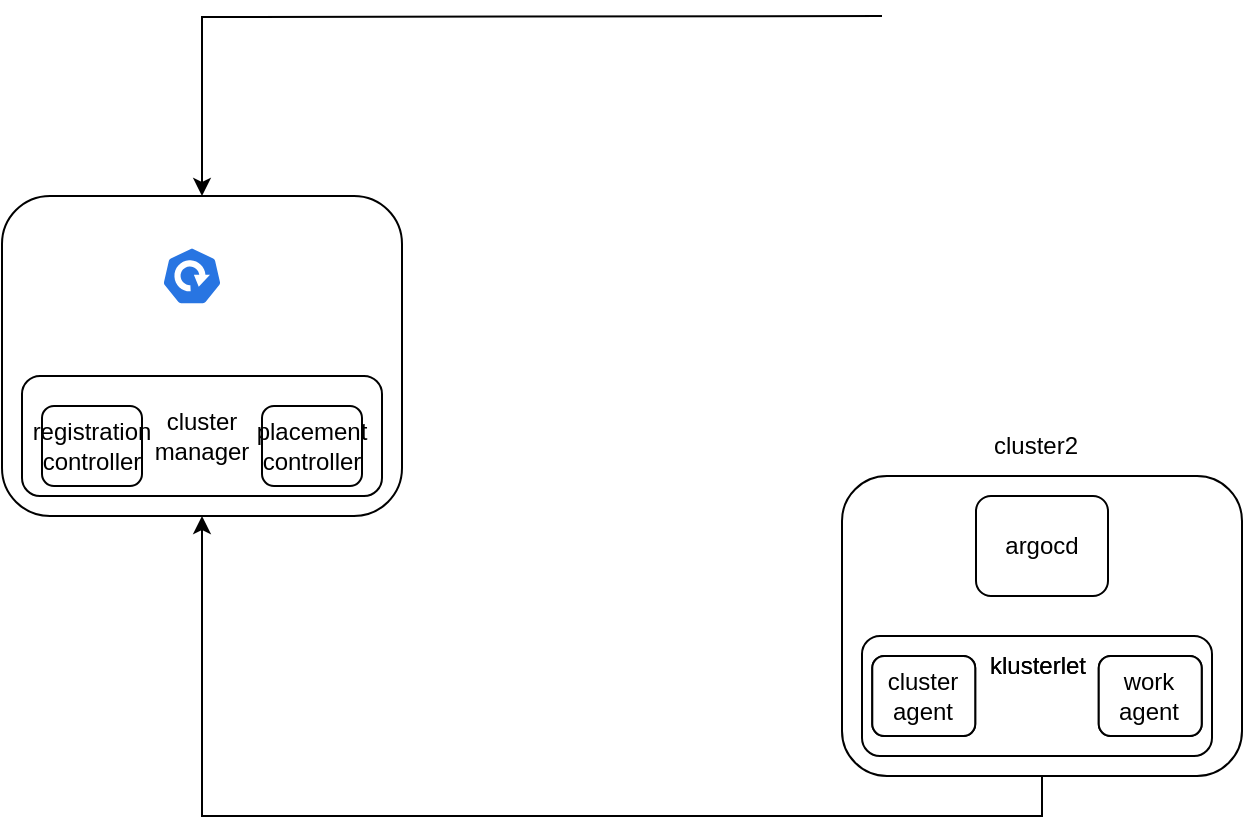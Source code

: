 <mxfile version="21.0.6" type="github">
  <diagram name="Page-1" id="jYxdMA6Qu_grdp9TFzYa">
    <mxGraphModel dx="1674" dy="681" grid="1" gridSize="10" guides="1" tooltips="1" connect="1" arrows="1" fold="1" page="1" pageScale="1" pageWidth="827" pageHeight="1169" math="0" shadow="0">
      <root>
        <mxCell id="0" />
        <mxCell id="1" parent="0" />
        <mxCell id="rvvf9mno5lWTCZXlrnOx-1" value="" style="rounded=1;whiteSpace=wrap;html=1;" vertex="1" parent="1">
          <mxGeometry x="160" y="280" width="200" height="160" as="geometry" />
        </mxCell>
        <mxCell id="rvvf9mno5lWTCZXlrnOx-6" style="edgeStyle=orthogonalEdgeStyle;rounded=0;orthogonalLoop=1;jettySize=auto;html=1;exitX=0;exitY=0.5;exitDx=0;exitDy=0;" edge="1" parent="1" target="rvvf9mno5lWTCZXlrnOx-1">
          <mxGeometry relative="1" as="geometry">
            <mxPoint x="600" y="190" as="sourcePoint" />
          </mxGeometry>
        </mxCell>
        <mxCell id="rvvf9mno5lWTCZXlrnOx-7" style="edgeStyle=orthogonalEdgeStyle;rounded=0;orthogonalLoop=1;jettySize=auto;html=1;exitX=0.5;exitY=1;exitDx=0;exitDy=0;entryX=0.5;entryY=1;entryDx=0;entryDy=0;" edge="1" parent="1" source="rvvf9mno5lWTCZXlrnOx-3" target="rvvf9mno5lWTCZXlrnOx-1">
          <mxGeometry relative="1" as="geometry" />
        </mxCell>
        <mxCell id="rvvf9mno5lWTCZXlrnOx-3" value="" style="rounded=1;whiteSpace=wrap;html=1;" vertex="1" parent="1">
          <mxGeometry x="580" y="420" width="200" height="150" as="geometry" />
        </mxCell>
        <mxCell id="rvvf9mno5lWTCZXlrnOx-8" value="argocd" style="rounded=1;whiteSpace=wrap;html=1;" vertex="1" parent="1">
          <mxGeometry x="647" y="430" width="66" height="50" as="geometry" />
        </mxCell>
        <mxCell id="rvvf9mno5lWTCZXlrnOx-9" value="" style="rounded=1;whiteSpace=wrap;html=1;" vertex="1" parent="1">
          <mxGeometry x="590" y="500" width="175.0" height="60" as="geometry" />
        </mxCell>
        <mxCell id="rvvf9mno5lWTCZXlrnOx-15" value="cluster2" style="text;html=1;strokeColor=none;fillColor=none;align=center;verticalAlign=middle;whiteSpace=wrap;rounded=0;" vertex="1" parent="1">
          <mxGeometry x="646.61" y="390" width="60" height="30" as="geometry" />
        </mxCell>
        <mxCell id="rvvf9mno5lWTCZXlrnOx-20" value="" style="group" vertex="1" connectable="0" parent="1">
          <mxGeometry x="595.144" y="500" width="164.709" height="50" as="geometry" />
        </mxCell>
        <mxCell id="rvvf9mno5lWTCZXlrnOx-10" value="cluster&lt;br&gt;agent" style="rounded=1;whiteSpace=wrap;html=1;" vertex="1" parent="rvvf9mno5lWTCZXlrnOx-20">
          <mxGeometry y="10" width="51.471" height="40" as="geometry" />
        </mxCell>
        <mxCell id="rvvf9mno5lWTCZXlrnOx-11" value="work&lt;br&gt;agent" style="rounded=1;whiteSpace=wrap;html=1;" vertex="1" parent="rvvf9mno5lWTCZXlrnOx-20">
          <mxGeometry x="113.238" y="10" width="51.471" height="40" as="geometry" />
        </mxCell>
        <mxCell id="rvvf9mno5lWTCZXlrnOx-13" value="klusterlet" style="text;html=1;strokeColor=none;fillColor=none;align=center;verticalAlign=middle;whiteSpace=wrap;rounded=0;" vertex="1" parent="rvvf9mno5lWTCZXlrnOx-20">
          <mxGeometry x="51.474" width="61.765" height="30" as="geometry" />
        </mxCell>
        <mxCell id="rvvf9mno5lWTCZXlrnOx-21" value="" style="group" vertex="1" connectable="0" parent="1">
          <mxGeometry x="595.144" y="500" width="164.709" height="50" as="geometry" />
        </mxCell>
        <mxCell id="rvvf9mno5lWTCZXlrnOx-22" value="cluster&lt;br&gt;agent" style="rounded=1;whiteSpace=wrap;html=1;" vertex="1" parent="rvvf9mno5lWTCZXlrnOx-21">
          <mxGeometry y="10" width="51.471" height="40" as="geometry" />
        </mxCell>
        <mxCell id="rvvf9mno5lWTCZXlrnOx-23" value="work&lt;br&gt;agent" style="rounded=1;whiteSpace=wrap;html=1;" vertex="1" parent="rvvf9mno5lWTCZXlrnOx-21">
          <mxGeometry x="113.238" y="10" width="51.471" height="40" as="geometry" />
        </mxCell>
        <mxCell id="rvvf9mno5lWTCZXlrnOx-24" value="klusterlet" style="text;html=1;strokeColor=none;fillColor=none;align=center;verticalAlign=middle;whiteSpace=wrap;rounded=0;" vertex="1" parent="rvvf9mno5lWTCZXlrnOx-21">
          <mxGeometry x="51.474" width="61.765" height="30" as="geometry" />
        </mxCell>
        <mxCell id="rvvf9mno5lWTCZXlrnOx-41" value="" style="group" vertex="1" connectable="0" parent="1">
          <mxGeometry x="180" y="370" width="170" height="60" as="geometry" />
        </mxCell>
        <mxCell id="rvvf9mno5lWTCZXlrnOx-25" value="" style="rounded=1;whiteSpace=wrap;html=1;" vertex="1" parent="rvvf9mno5lWTCZXlrnOx-41">
          <mxGeometry x="-10" width="180" height="60" as="geometry" />
        </mxCell>
        <mxCell id="rvvf9mno5lWTCZXlrnOx-35" value="registration&lt;br&gt;controller" style="rounded=1;whiteSpace=wrap;html=1;" vertex="1" parent="rvvf9mno5lWTCZXlrnOx-41">
          <mxGeometry y="15" width="50" height="40" as="geometry" />
        </mxCell>
        <mxCell id="rvvf9mno5lWTCZXlrnOx-40" value="placement&lt;br&gt;controller" style="rounded=1;whiteSpace=wrap;html=1;" vertex="1" parent="rvvf9mno5lWTCZXlrnOx-41">
          <mxGeometry x="110" y="15" width="50" height="40" as="geometry" />
        </mxCell>
        <mxCell id="rvvf9mno5lWTCZXlrnOx-44" value="cluster&lt;br&gt;manager" style="text;html=1;strokeColor=none;fillColor=none;align=center;verticalAlign=middle;whiteSpace=wrap;rounded=0;" vertex="1" parent="rvvf9mno5lWTCZXlrnOx-41">
          <mxGeometry x="50" y="15" width="60" height="30" as="geometry" />
        </mxCell>
        <mxCell id="rvvf9mno5lWTCZXlrnOx-45" value="" style="sketch=0;html=1;dashed=0;whitespace=wrap;fillColor=#2875E2;strokeColor=#ffffff;points=[[0.005,0.63,0],[0.1,0.2,0],[0.9,0.2,0],[0.5,0,0],[0.995,0.63,0],[0.72,0.99,0],[0.5,1,0],[0.28,0.99,0]];verticalLabelPosition=bottom;align=center;verticalAlign=top;shape=mxgraph.kubernetes.icon;prIcon=deploy" vertex="1" parent="1">
          <mxGeometry x="240" y="300" width="30" height="40" as="geometry" />
        </mxCell>
      </root>
    </mxGraphModel>
  </diagram>
</mxfile>

